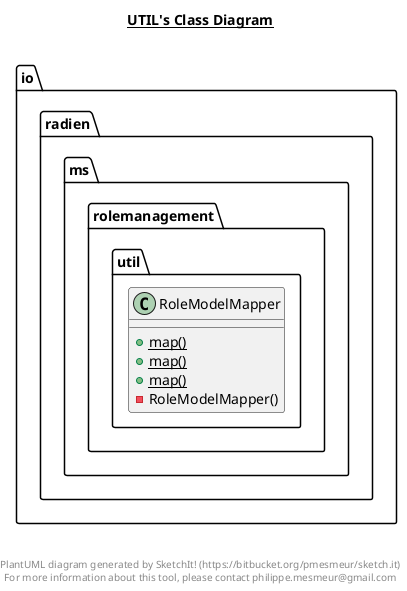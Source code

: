 @startuml

title __UTIL's Class Diagram__\n

  namespace io.radien.ms.rolemanagement {
    namespace util {
      class io.radien.ms.rolemanagement.util.RoleModelMapper {
          {static} + map()
          {static} + map()
          {static} + map()
          - RoleModelMapper()
      }
    }
  }
  



right footer


PlantUML diagram generated by SketchIt! (https://bitbucket.org/pmesmeur/sketch.it)
For more information about this tool, please contact philippe.mesmeur@gmail.com
endfooter

@enduml
